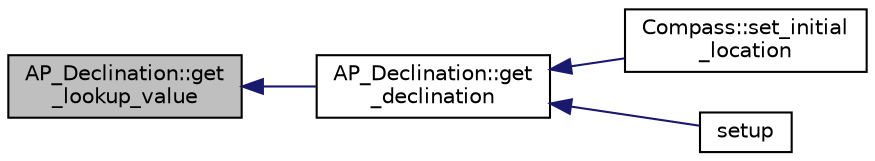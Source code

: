 digraph "AP_Declination::get_lookup_value"
{
 // INTERACTIVE_SVG=YES
  edge [fontname="Helvetica",fontsize="10",labelfontname="Helvetica",labelfontsize="10"];
  node [fontname="Helvetica",fontsize="10",shape=record];
  rankdir="LR";
  Node1 [label="AP_Declination::get\l_lookup_value",height=0.2,width=0.4,color="black", fillcolor="grey75", style="filled" fontcolor="black"];
  Node1 -> Node2 [dir="back",color="midnightblue",fontsize="10",style="solid",fontname="Helvetica"];
  Node2 [label="AP_Declination::get\l_declination",height=0.2,width=0.4,color="black", fillcolor="white", style="filled",URL="$classAP__Declination.html#a8819112a0ea684422948a1ae8bc4f0de"];
  Node2 -> Node3 [dir="back",color="midnightblue",fontsize="10",style="solid",fontname="Helvetica"];
  Node3 [label="Compass::set_initial\l_location",height=0.2,width=0.4,color="black", fillcolor="white", style="filled",URL="$classCompass.html#a95d49517b12183412d9d0ed481b785bf"];
  Node2 -> Node4 [dir="back",color="midnightblue",fontsize="10",style="solid",fontname="Helvetica"];
  Node4 [label="setup",height=0.2,width=0.4,color="black", fillcolor="white", style="filled",URL="$AP__Declination__test_8pde.html#a7dfd9b79bc5a37d7df40207afbc5431f"];
}

